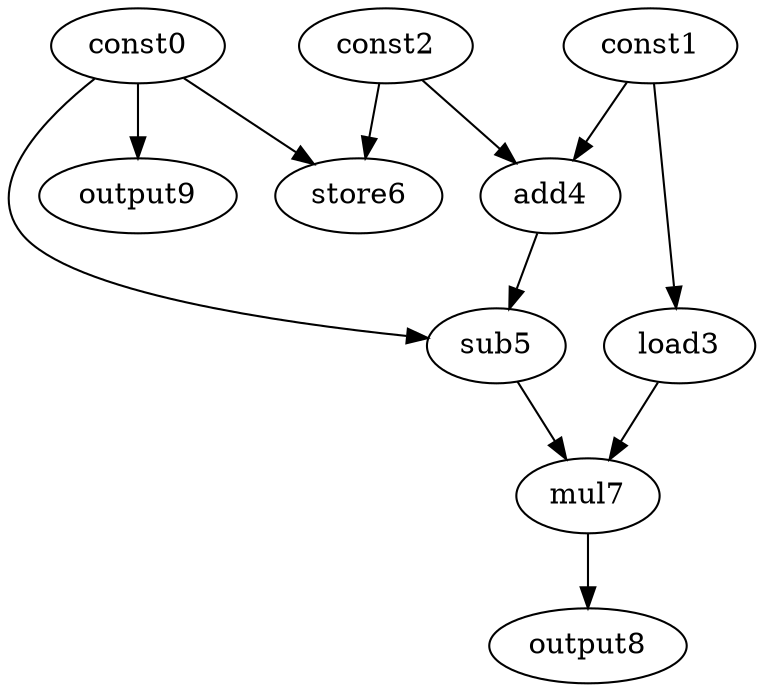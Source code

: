 digraph G { 
const0[opcode=const]; 
const1[opcode=const]; 
const2[opcode=const]; 
load3[opcode=load]; 
add4[opcode=add]; 
sub5[opcode=sub]; 
store6[opcode=store]; 
mul7[opcode=mul]; 
output8[opcode=output]; 
output9[opcode=output]; 
const1->load3[operand=0];
const1->add4[operand=0];
const2->add4[operand=1];
const0->store6[operand=0];
const2->store6[operand=1];
const0->output9[operand=0];
const0->sub5[operand=0];
add4->sub5[operand=1];
load3->mul7[operand=0];
sub5->mul7[operand=1];
mul7->output8[operand=0];
}
